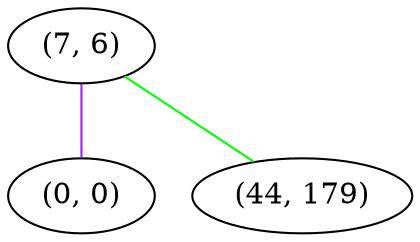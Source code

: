 graph "" {
"(7, 6)";
"(0, 0)";
"(44, 179)";
"(7, 6)" -- "(0, 0)"  [color=purple, key=0, weight=4];
"(7, 6)" -- "(44, 179)"  [color=green, key=0, weight=2];
}
